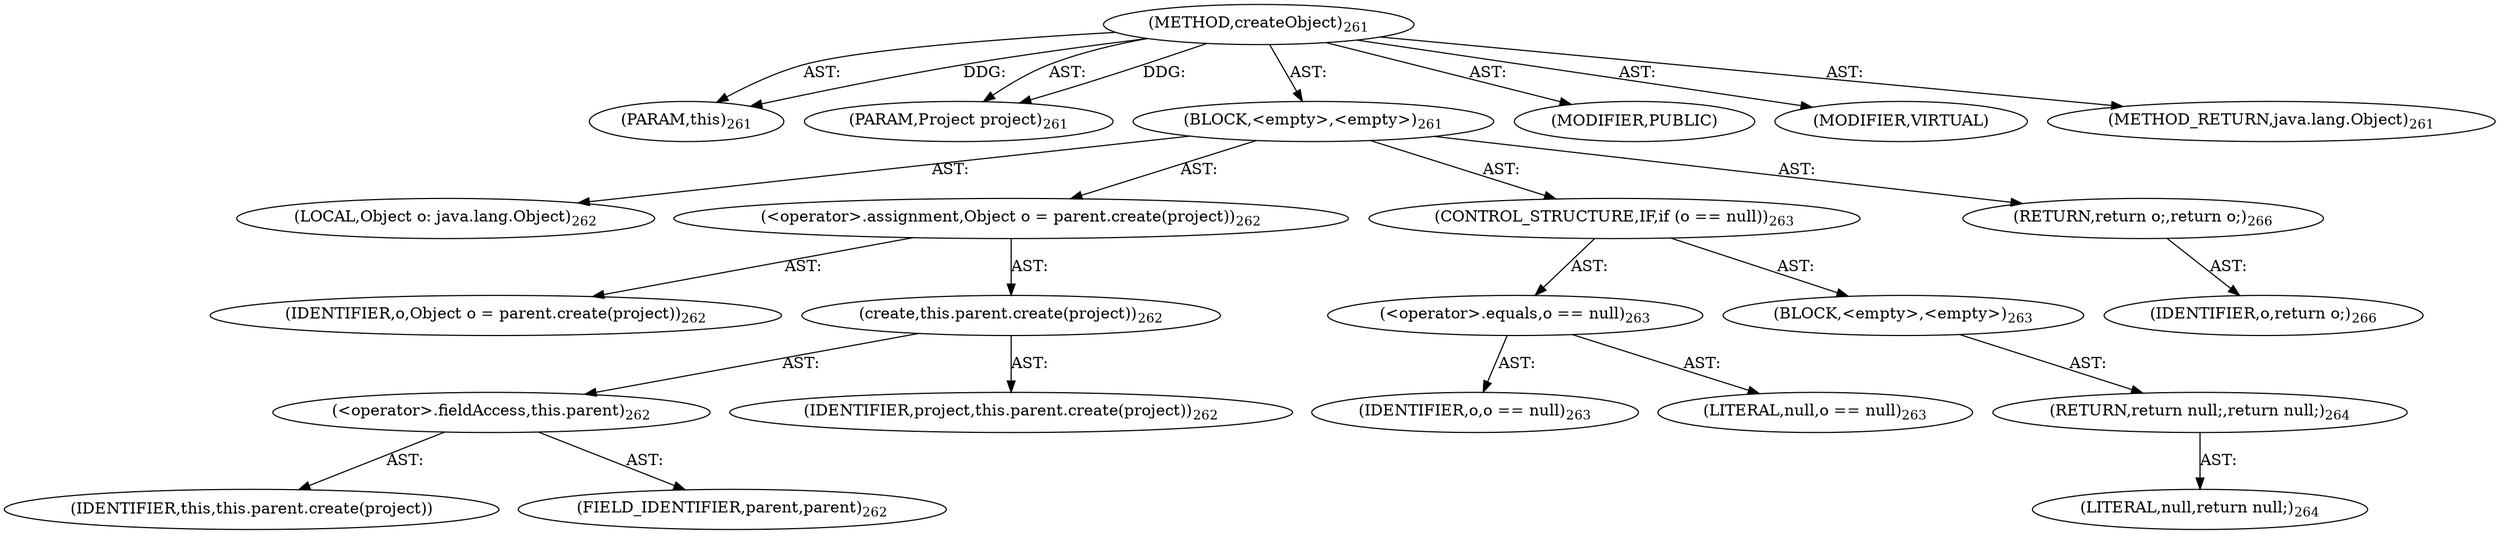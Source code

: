 digraph "createObject" {  
"111669149710" [label = <(METHOD,createObject)<SUB>261</SUB>> ]
"115964117021" [label = <(PARAM,this)<SUB>261</SUB>> ]
"115964117022" [label = <(PARAM,Project project)<SUB>261</SUB>> ]
"25769803806" [label = <(BLOCK,&lt;empty&gt;,&lt;empty&gt;)<SUB>261</SUB>> ]
"94489280527" [label = <(LOCAL,Object o: java.lang.Object)<SUB>262</SUB>> ]
"30064771171" [label = <(&lt;operator&gt;.assignment,Object o = parent.create(project))<SUB>262</SUB>> ]
"68719476820" [label = <(IDENTIFIER,o,Object o = parent.create(project))<SUB>262</SUB>> ]
"30064771172" [label = <(create,this.parent.create(project))<SUB>262</SUB>> ]
"30064771173" [label = <(&lt;operator&gt;.fieldAccess,this.parent)<SUB>262</SUB>> ]
"68719476821" [label = <(IDENTIFIER,this,this.parent.create(project))> ]
"55834574868" [label = <(FIELD_IDENTIFIER,parent,parent)<SUB>262</SUB>> ]
"68719476822" [label = <(IDENTIFIER,project,this.parent.create(project))<SUB>262</SUB>> ]
"47244640262" [label = <(CONTROL_STRUCTURE,IF,if (o == null))<SUB>263</SUB>> ]
"30064771174" [label = <(&lt;operator&gt;.equals,o == null)<SUB>263</SUB>> ]
"68719476823" [label = <(IDENTIFIER,o,o == null)<SUB>263</SUB>> ]
"90194313230" [label = <(LITERAL,null,o == null)<SUB>263</SUB>> ]
"25769803807" [label = <(BLOCK,&lt;empty&gt;,&lt;empty&gt;)<SUB>263</SUB>> ]
"146028888068" [label = <(RETURN,return null;,return null;)<SUB>264</SUB>> ]
"90194313231" [label = <(LITERAL,null,return null;)<SUB>264</SUB>> ]
"146028888069" [label = <(RETURN,return o;,return o;)<SUB>266</SUB>> ]
"68719476824" [label = <(IDENTIFIER,o,return o;)<SUB>266</SUB>> ]
"133143986208" [label = <(MODIFIER,PUBLIC)> ]
"133143986209" [label = <(MODIFIER,VIRTUAL)> ]
"128849018894" [label = <(METHOD_RETURN,java.lang.Object)<SUB>261</SUB>> ]
  "111669149710" -> "115964117021"  [ label = "AST: "] 
  "111669149710" -> "115964117022"  [ label = "AST: "] 
  "111669149710" -> "25769803806"  [ label = "AST: "] 
  "111669149710" -> "133143986208"  [ label = "AST: "] 
  "111669149710" -> "133143986209"  [ label = "AST: "] 
  "111669149710" -> "128849018894"  [ label = "AST: "] 
  "25769803806" -> "94489280527"  [ label = "AST: "] 
  "25769803806" -> "30064771171"  [ label = "AST: "] 
  "25769803806" -> "47244640262"  [ label = "AST: "] 
  "25769803806" -> "146028888069"  [ label = "AST: "] 
  "30064771171" -> "68719476820"  [ label = "AST: "] 
  "30064771171" -> "30064771172"  [ label = "AST: "] 
  "30064771172" -> "30064771173"  [ label = "AST: "] 
  "30064771172" -> "68719476822"  [ label = "AST: "] 
  "30064771173" -> "68719476821"  [ label = "AST: "] 
  "30064771173" -> "55834574868"  [ label = "AST: "] 
  "47244640262" -> "30064771174"  [ label = "AST: "] 
  "47244640262" -> "25769803807"  [ label = "AST: "] 
  "30064771174" -> "68719476823"  [ label = "AST: "] 
  "30064771174" -> "90194313230"  [ label = "AST: "] 
  "25769803807" -> "146028888068"  [ label = "AST: "] 
  "146028888068" -> "90194313231"  [ label = "AST: "] 
  "146028888069" -> "68719476824"  [ label = "AST: "] 
  "111669149710" -> "115964117021"  [ label = "DDG: "] 
  "111669149710" -> "115964117022"  [ label = "DDG: "] 
}
